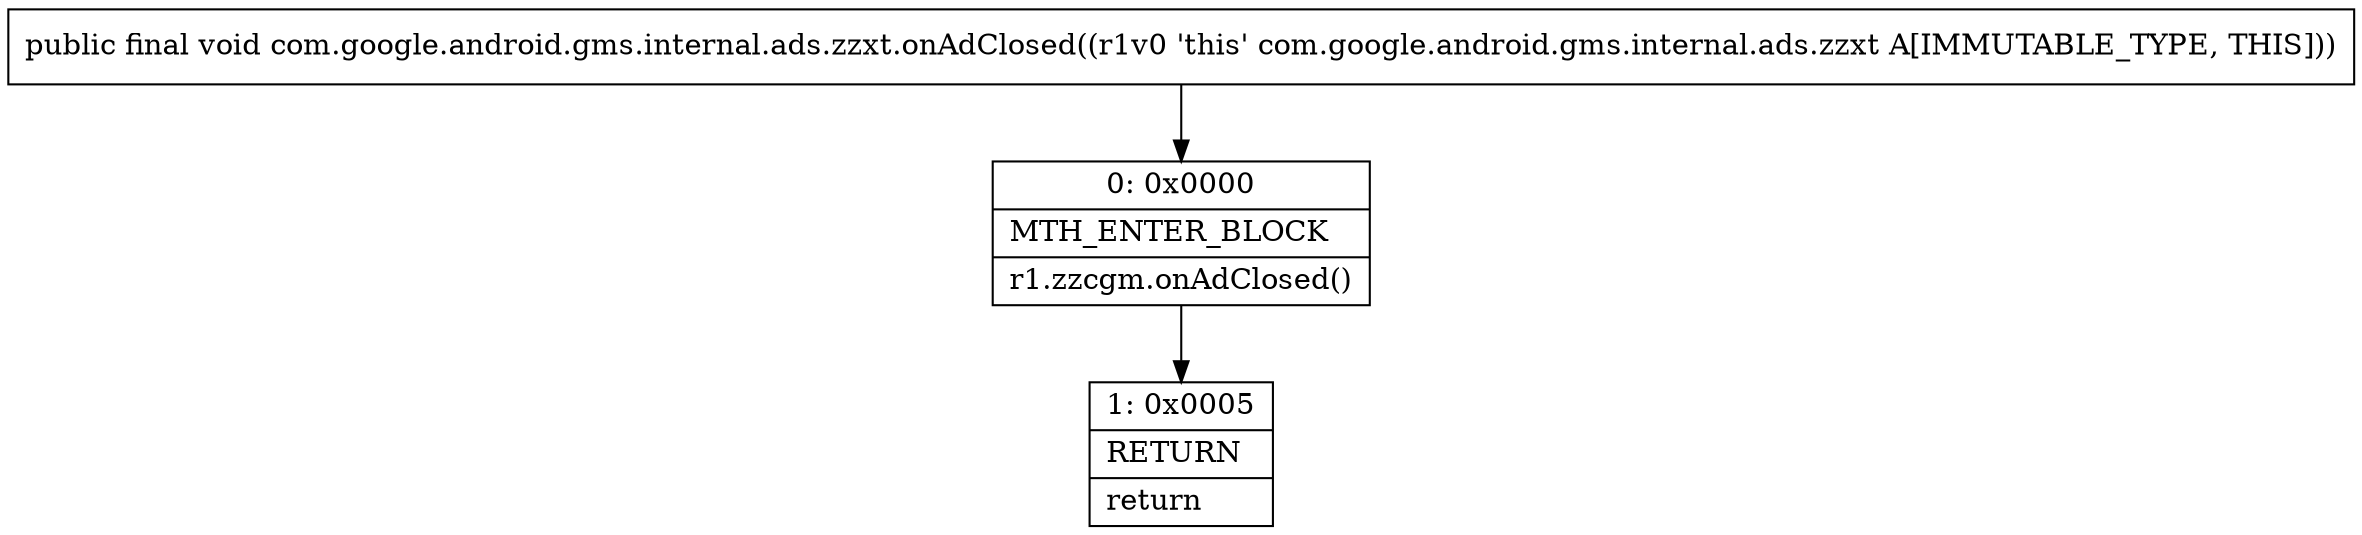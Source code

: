 digraph "CFG forcom.google.android.gms.internal.ads.zzxt.onAdClosed()V" {
Node_0 [shape=record,label="{0\:\ 0x0000|MTH_ENTER_BLOCK\l|r1.zzcgm.onAdClosed()\l}"];
Node_1 [shape=record,label="{1\:\ 0x0005|RETURN\l|return\l}"];
MethodNode[shape=record,label="{public final void com.google.android.gms.internal.ads.zzxt.onAdClosed((r1v0 'this' com.google.android.gms.internal.ads.zzxt A[IMMUTABLE_TYPE, THIS])) }"];
MethodNode -> Node_0;
Node_0 -> Node_1;
}

